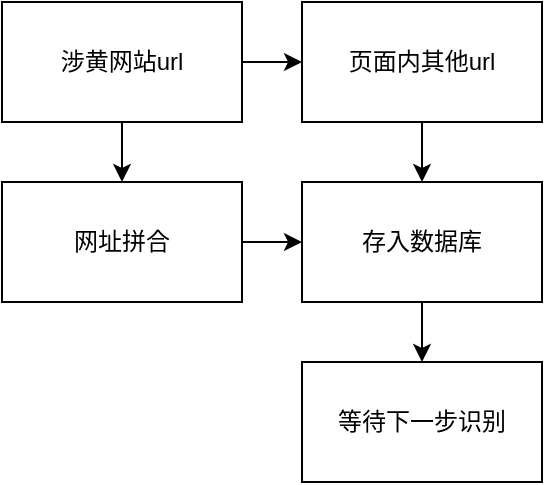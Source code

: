 <mxfile version="14.5.10" type="github">
  <diagram id="5jUFQgkJsO8h38DsnRNm" name="第 1 页">
    <mxGraphModel dx="733" dy="547" grid="1" gridSize="10" guides="1" tooltips="1" connect="1" arrows="1" fold="1" page="1" pageScale="1" pageWidth="827" pageHeight="1169" math="0" shadow="0">
      <root>
        <mxCell id="0" />
        <mxCell id="1" parent="0" />
        <mxCell id="5CEA3FZ-OU2mtAjjUdi9-3" value="" style="edgeStyle=orthogonalEdgeStyle;rounded=0;orthogonalLoop=1;jettySize=auto;html=1;" edge="1" parent="1" source="5CEA3FZ-OU2mtAjjUdi9-1" target="5CEA3FZ-OU2mtAjjUdi9-2">
          <mxGeometry relative="1" as="geometry" />
        </mxCell>
        <mxCell id="5CEA3FZ-OU2mtAjjUdi9-7" value="" style="edgeStyle=orthogonalEdgeStyle;rounded=0;orthogonalLoop=1;jettySize=auto;html=1;" edge="1" parent="1" source="5CEA3FZ-OU2mtAjjUdi9-1" target="5CEA3FZ-OU2mtAjjUdi9-6">
          <mxGeometry relative="1" as="geometry" />
        </mxCell>
        <mxCell id="5CEA3FZ-OU2mtAjjUdi9-1" value="涉黄网站url" style="rounded=0;whiteSpace=wrap;html=1;" vertex="1" parent="1">
          <mxGeometry x="380" y="240" width="120" height="60" as="geometry" />
        </mxCell>
        <mxCell id="5CEA3FZ-OU2mtAjjUdi9-5" value="" style="edgeStyle=orthogonalEdgeStyle;rounded=0;orthogonalLoop=1;jettySize=auto;html=1;" edge="1" parent="1" source="5CEA3FZ-OU2mtAjjUdi9-2" target="5CEA3FZ-OU2mtAjjUdi9-4">
          <mxGeometry relative="1" as="geometry" />
        </mxCell>
        <mxCell id="5CEA3FZ-OU2mtAjjUdi9-2" value="页面内其他url" style="whiteSpace=wrap;html=1;rounded=0;" vertex="1" parent="1">
          <mxGeometry x="530" y="240" width="120" height="60" as="geometry" />
        </mxCell>
        <mxCell id="5CEA3FZ-OU2mtAjjUdi9-22" value="" style="edgeStyle=orthogonalEdgeStyle;rounded=0;orthogonalLoop=1;jettySize=auto;html=1;" edge="1" parent="1" source="5CEA3FZ-OU2mtAjjUdi9-4" target="5CEA3FZ-OU2mtAjjUdi9-21">
          <mxGeometry relative="1" as="geometry" />
        </mxCell>
        <mxCell id="5CEA3FZ-OU2mtAjjUdi9-4" value="存入数据库" style="whiteSpace=wrap;html=1;rounded=0;" vertex="1" parent="1">
          <mxGeometry x="530" y="330" width="120" height="60" as="geometry" />
        </mxCell>
        <mxCell id="5CEA3FZ-OU2mtAjjUdi9-8" value="" style="edgeStyle=orthogonalEdgeStyle;rounded=0;orthogonalLoop=1;jettySize=auto;html=1;" edge="1" parent="1" source="5CEA3FZ-OU2mtAjjUdi9-6" target="5CEA3FZ-OU2mtAjjUdi9-4">
          <mxGeometry relative="1" as="geometry" />
        </mxCell>
        <mxCell id="5CEA3FZ-OU2mtAjjUdi9-6" value="网址拼合" style="whiteSpace=wrap;html=1;rounded=0;" vertex="1" parent="1">
          <mxGeometry x="380" y="330" width="120" height="60" as="geometry" />
        </mxCell>
        <mxCell id="5CEA3FZ-OU2mtAjjUdi9-21" value="等待下一步识别" style="whiteSpace=wrap;html=1;rounded=0;" vertex="1" parent="1">
          <mxGeometry x="530" y="420" width="120" height="60" as="geometry" />
        </mxCell>
      </root>
    </mxGraphModel>
  </diagram>
</mxfile>
